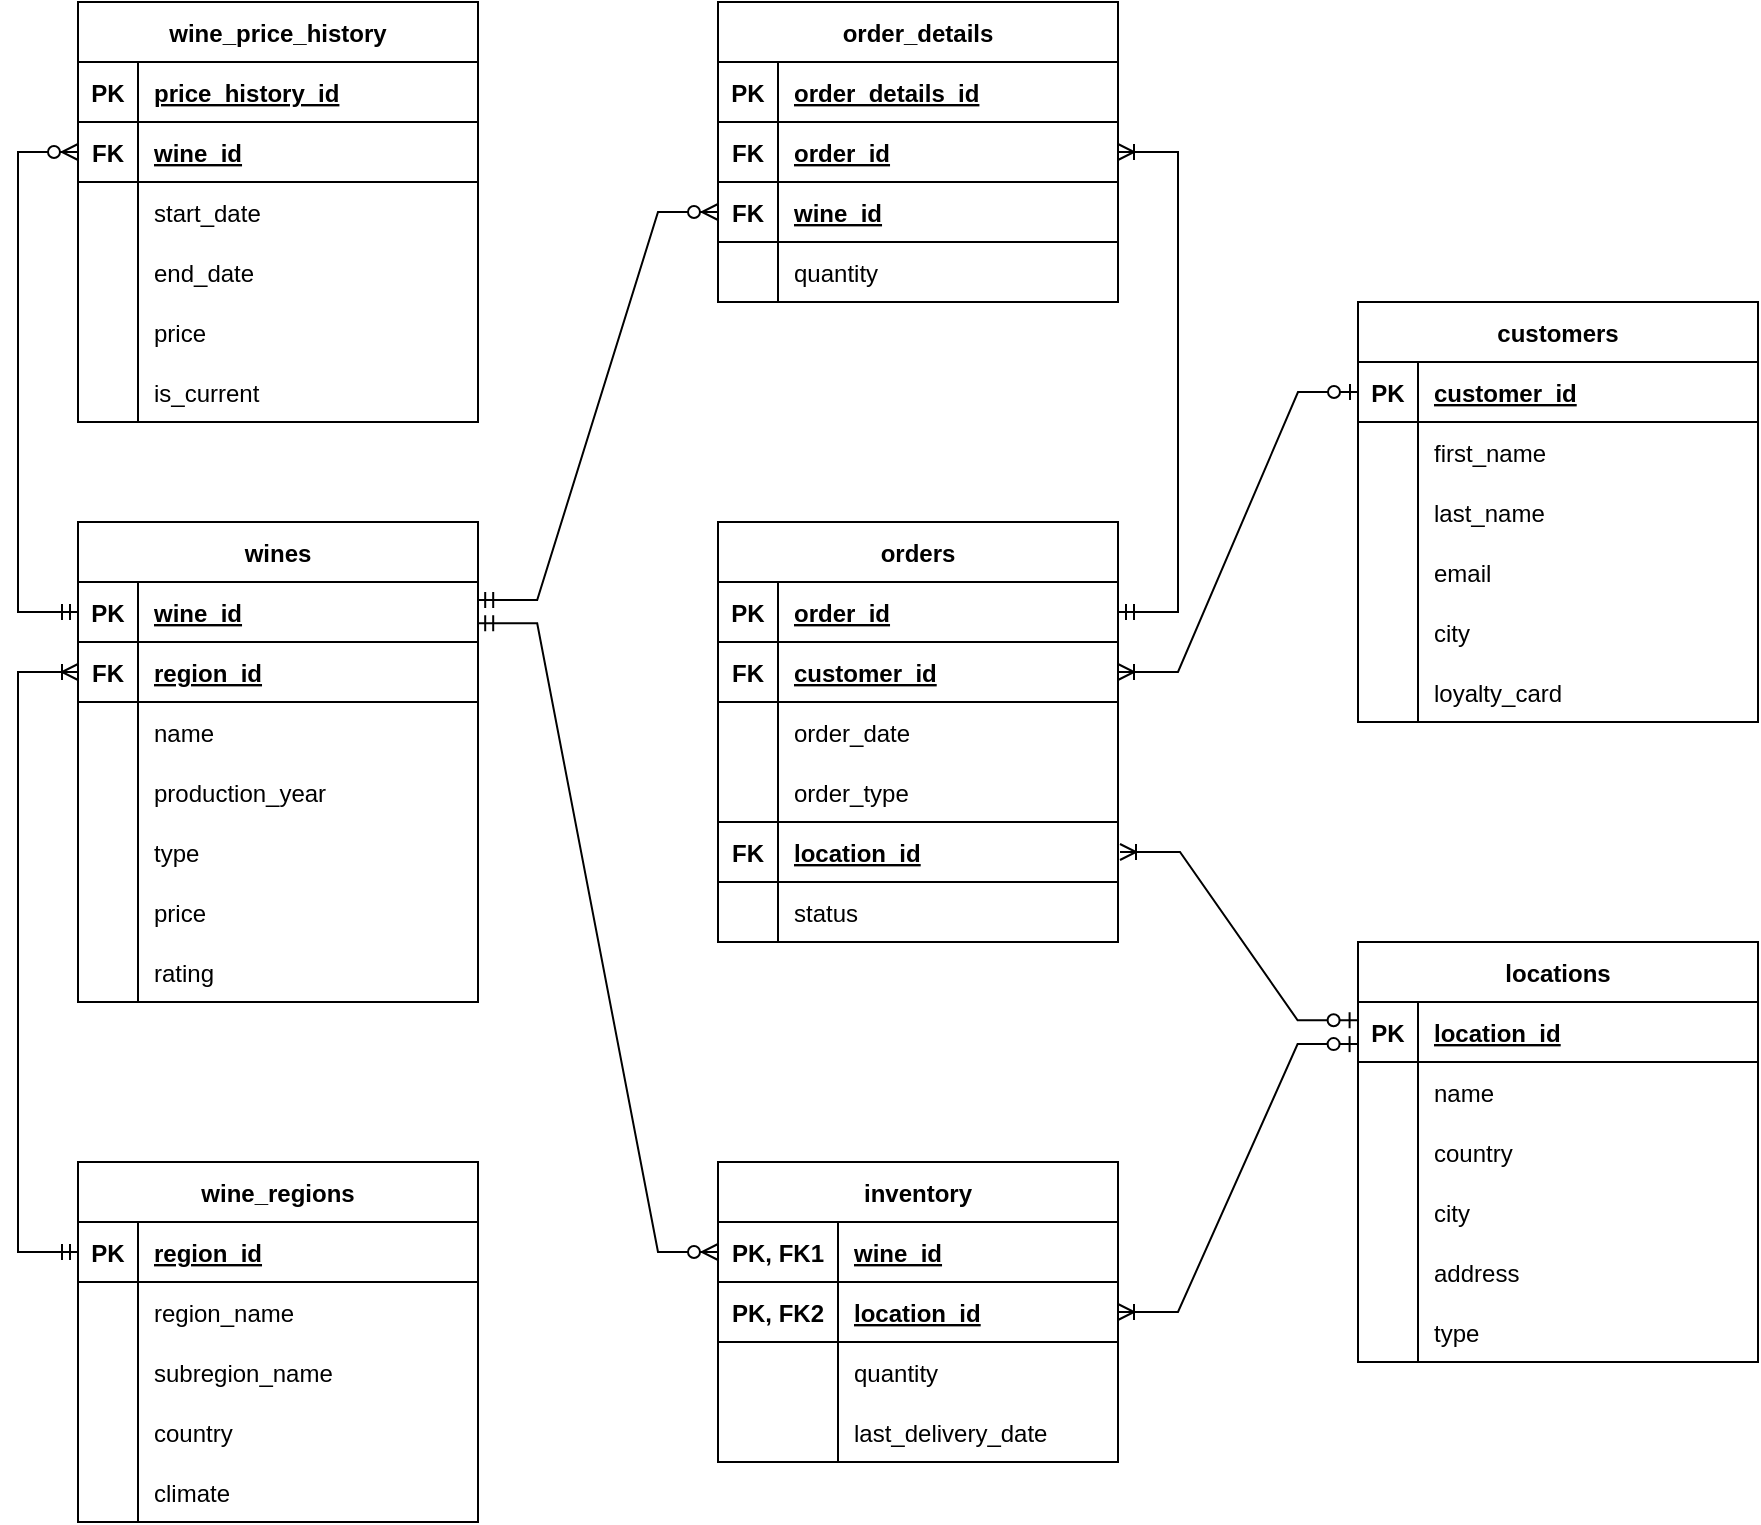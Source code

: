 <mxfile version="26.1.3">
  <diagram name="Страница — 1" id="pAXlVv7NC80rNmYPxTxB">
    <mxGraphModel dx="1898" dy="137" grid="1" gridSize="10" guides="1" tooltips="1" connect="1" arrows="1" fold="1" page="1" pageScale="1" pageWidth="827" pageHeight="1169" math="0" shadow="0">
      <root>
        <mxCell id="0" />
        <mxCell id="1" parent="0" />
        <mxCell id="vg-1Sftb0_hO5RndcMTb-1" value="wine_regions" style="shape=table;startSize=30;container=1;collapsible=1;childLayout=tableLayout;fixedRows=1;rowLines=0;fontStyle=1;align=center;resizeLast=1;" vertex="1" parent="1">
          <mxGeometry x="-1600" y="620" width="200" height="180" as="geometry" />
        </mxCell>
        <mxCell id="vg-1Sftb0_hO5RndcMTb-2" value="" style="shape=tableRow;horizontal=0;startSize=0;swimlaneHead=0;swimlaneBody=0;fillColor=none;collapsible=0;dropTarget=0;points=[[0,0.5],[1,0.5]];portConstraint=eastwest;strokeColor=inherit;top=0;left=0;right=0;bottom=1;" vertex="1" parent="vg-1Sftb0_hO5RndcMTb-1">
          <mxGeometry y="30" width="200" height="30" as="geometry" />
        </mxCell>
        <mxCell id="vg-1Sftb0_hO5RndcMTb-3" value="PK" style="shape=partialRectangle;overflow=hidden;connectable=0;fillColor=none;strokeColor=inherit;top=0;left=0;bottom=0;right=0;fontStyle=1;" vertex="1" parent="vg-1Sftb0_hO5RndcMTb-2">
          <mxGeometry width="30" height="30" as="geometry">
            <mxRectangle width="30" height="30" as="alternateBounds" />
          </mxGeometry>
        </mxCell>
        <mxCell id="vg-1Sftb0_hO5RndcMTb-4" value="region_id" style="shape=partialRectangle;overflow=hidden;connectable=0;fillColor=none;align=left;strokeColor=inherit;top=0;left=0;bottom=0;right=0;spacingLeft=6;fontStyle=5;" vertex="1" parent="vg-1Sftb0_hO5RndcMTb-2">
          <mxGeometry x="30" width="170" height="30" as="geometry">
            <mxRectangle width="170" height="30" as="alternateBounds" />
          </mxGeometry>
        </mxCell>
        <mxCell id="vg-1Sftb0_hO5RndcMTb-5" value="" style="shape=tableRow;horizontal=0;startSize=0;swimlaneHead=0;swimlaneBody=0;fillColor=none;collapsible=0;dropTarget=0;points=[[0,0.5],[1,0.5]];portConstraint=eastwest;strokeColor=inherit;top=0;left=0;right=0;bottom=0;" vertex="1" parent="vg-1Sftb0_hO5RndcMTb-1">
          <mxGeometry y="60" width="200" height="30" as="geometry" />
        </mxCell>
        <mxCell id="vg-1Sftb0_hO5RndcMTb-6" value="" style="shape=partialRectangle;overflow=hidden;connectable=0;fillColor=none;strokeColor=inherit;top=0;left=0;bottom=0;right=0;" vertex="1" parent="vg-1Sftb0_hO5RndcMTb-5">
          <mxGeometry width="30" height="30" as="geometry">
            <mxRectangle width="30" height="30" as="alternateBounds" />
          </mxGeometry>
        </mxCell>
        <mxCell id="vg-1Sftb0_hO5RndcMTb-7" value="region_name" style="shape=partialRectangle;overflow=hidden;connectable=0;fillColor=none;align=left;strokeColor=inherit;top=0;left=0;bottom=0;right=0;spacingLeft=6;" vertex="1" parent="vg-1Sftb0_hO5RndcMTb-5">
          <mxGeometry x="30" width="170" height="30" as="geometry">
            <mxRectangle width="170" height="30" as="alternateBounds" />
          </mxGeometry>
        </mxCell>
        <mxCell id="vg-1Sftb0_hO5RndcMTb-8" value="" style="shape=tableRow;horizontal=0;startSize=0;swimlaneHead=0;swimlaneBody=0;fillColor=none;collapsible=0;dropTarget=0;points=[[0,0.5],[1,0.5]];portConstraint=eastwest;strokeColor=inherit;top=0;left=0;right=0;bottom=0;" vertex="1" parent="vg-1Sftb0_hO5RndcMTb-1">
          <mxGeometry y="90" width="200" height="30" as="geometry" />
        </mxCell>
        <mxCell id="vg-1Sftb0_hO5RndcMTb-9" value="" style="shape=partialRectangle;overflow=hidden;connectable=0;fillColor=none;strokeColor=inherit;top=0;left=0;bottom=0;right=0;" vertex="1" parent="vg-1Sftb0_hO5RndcMTb-8">
          <mxGeometry width="30" height="30" as="geometry">
            <mxRectangle width="30" height="30" as="alternateBounds" />
          </mxGeometry>
        </mxCell>
        <mxCell id="vg-1Sftb0_hO5RndcMTb-10" value="subregion_name" style="shape=partialRectangle;overflow=hidden;connectable=0;fillColor=none;align=left;strokeColor=inherit;top=0;left=0;bottom=0;right=0;spacingLeft=6;" vertex="1" parent="vg-1Sftb0_hO5RndcMTb-8">
          <mxGeometry x="30" width="170" height="30" as="geometry">
            <mxRectangle width="170" height="30" as="alternateBounds" />
          </mxGeometry>
        </mxCell>
        <mxCell id="vg-1Sftb0_hO5RndcMTb-11" value="" style="shape=tableRow;horizontal=0;startSize=0;swimlaneHead=0;swimlaneBody=0;fillColor=none;collapsible=0;dropTarget=0;points=[[0,0.5],[1,0.5]];portConstraint=eastwest;strokeColor=inherit;top=0;left=0;right=0;bottom=0;" vertex="1" parent="vg-1Sftb0_hO5RndcMTb-1">
          <mxGeometry y="120" width="200" height="30" as="geometry" />
        </mxCell>
        <mxCell id="vg-1Sftb0_hO5RndcMTb-12" value="" style="shape=partialRectangle;overflow=hidden;connectable=0;fillColor=none;strokeColor=inherit;top=0;left=0;bottom=0;right=0;" vertex="1" parent="vg-1Sftb0_hO5RndcMTb-11">
          <mxGeometry width="30" height="30" as="geometry">
            <mxRectangle width="30" height="30" as="alternateBounds" />
          </mxGeometry>
        </mxCell>
        <mxCell id="vg-1Sftb0_hO5RndcMTb-13" value="country" style="shape=partialRectangle;overflow=hidden;connectable=0;fillColor=none;align=left;strokeColor=inherit;top=0;left=0;bottom=0;right=0;spacingLeft=6;" vertex="1" parent="vg-1Sftb0_hO5RndcMTb-11">
          <mxGeometry x="30" width="170" height="30" as="geometry">
            <mxRectangle width="170" height="30" as="alternateBounds" />
          </mxGeometry>
        </mxCell>
        <mxCell id="vg-1Sftb0_hO5RndcMTb-14" value="" style="shape=tableRow;horizontal=0;startSize=0;swimlaneHead=0;swimlaneBody=0;fillColor=none;collapsible=0;dropTarget=0;points=[[0,0.5],[1,0.5]];portConstraint=eastwest;strokeColor=inherit;top=0;left=0;right=0;bottom=0;" vertex="1" parent="vg-1Sftb0_hO5RndcMTb-1">
          <mxGeometry y="150" width="200" height="30" as="geometry" />
        </mxCell>
        <mxCell id="vg-1Sftb0_hO5RndcMTb-15" value="" style="shape=partialRectangle;overflow=hidden;connectable=0;fillColor=none;strokeColor=inherit;top=0;left=0;bottom=0;right=0;" vertex="1" parent="vg-1Sftb0_hO5RndcMTb-14">
          <mxGeometry width="30" height="30" as="geometry">
            <mxRectangle width="30" height="30" as="alternateBounds" />
          </mxGeometry>
        </mxCell>
        <mxCell id="vg-1Sftb0_hO5RndcMTb-16" value="climate" style="shape=partialRectangle;overflow=hidden;connectable=0;fillColor=none;align=left;strokeColor=inherit;top=0;left=0;bottom=0;right=0;spacingLeft=6;" vertex="1" parent="vg-1Sftb0_hO5RndcMTb-14">
          <mxGeometry x="30" width="170" height="30" as="geometry">
            <mxRectangle width="170" height="30" as="alternateBounds" />
          </mxGeometry>
        </mxCell>
        <mxCell id="vg-1Sftb0_hO5RndcMTb-17" value="wines" style="shape=table;startSize=30;container=1;collapsible=1;childLayout=tableLayout;fixedRows=1;rowLines=0;fontStyle=1;align=center;resizeLast=1;" vertex="1" parent="1">
          <mxGeometry x="-1600" y="300" width="200" height="240" as="geometry" />
        </mxCell>
        <mxCell id="vg-1Sftb0_hO5RndcMTb-21" value="" style="shape=tableRow;horizontal=0;startSize=0;swimlaneHead=0;swimlaneBody=0;fillColor=none;collapsible=0;dropTarget=0;points=[[0,0.5],[1,0.5]];portConstraint=eastwest;strokeColor=inherit;top=0;left=0;right=0;bottom=1;" vertex="1" parent="vg-1Sftb0_hO5RndcMTb-17">
          <mxGeometry y="30" width="200" height="30" as="geometry" />
        </mxCell>
        <mxCell id="vg-1Sftb0_hO5RndcMTb-22" value="PK" style="shape=partialRectangle;overflow=hidden;connectable=0;fillColor=none;strokeColor=inherit;top=0;left=0;bottom=0;right=0;fontStyle=1;" vertex="1" parent="vg-1Sftb0_hO5RndcMTb-21">
          <mxGeometry width="30" height="30" as="geometry">
            <mxRectangle width="30" height="30" as="alternateBounds" />
          </mxGeometry>
        </mxCell>
        <mxCell id="vg-1Sftb0_hO5RndcMTb-23" value="wine_id" style="shape=partialRectangle;overflow=hidden;connectable=0;fillColor=none;align=left;strokeColor=inherit;top=0;left=0;bottom=0;right=0;spacingLeft=6;fontStyle=5;" vertex="1" parent="vg-1Sftb0_hO5RndcMTb-21">
          <mxGeometry x="30" width="170" height="30" as="geometry">
            <mxRectangle width="170" height="30" as="alternateBounds" />
          </mxGeometry>
        </mxCell>
        <mxCell id="vg-1Sftb0_hO5RndcMTb-18" value="" style="shape=tableRow;horizontal=0;startSize=0;swimlaneHead=0;swimlaneBody=0;fillColor=none;collapsible=0;dropTarget=0;points=[[0,0.5],[1,0.5]];portConstraint=eastwest;strokeColor=inherit;top=0;left=0;right=0;bottom=1;" vertex="1" parent="vg-1Sftb0_hO5RndcMTb-17">
          <mxGeometry y="60" width="200" height="30" as="geometry" />
        </mxCell>
        <mxCell id="vg-1Sftb0_hO5RndcMTb-19" value="FK" style="shape=partialRectangle;overflow=hidden;connectable=0;fillColor=none;strokeColor=inherit;top=0;left=0;bottom=0;right=0;fontStyle=1;" vertex="1" parent="vg-1Sftb0_hO5RndcMTb-18">
          <mxGeometry width="30" height="30" as="geometry">
            <mxRectangle width="30" height="30" as="alternateBounds" />
          </mxGeometry>
        </mxCell>
        <mxCell id="vg-1Sftb0_hO5RndcMTb-20" value="region_id" style="shape=partialRectangle;overflow=hidden;connectable=0;fillColor=none;align=left;strokeColor=inherit;top=0;left=0;bottom=0;right=0;spacingLeft=6;fontStyle=5;" vertex="1" parent="vg-1Sftb0_hO5RndcMTb-18">
          <mxGeometry x="30" width="170" height="30" as="geometry">
            <mxRectangle width="170" height="30" as="alternateBounds" />
          </mxGeometry>
        </mxCell>
        <mxCell id="vg-1Sftb0_hO5RndcMTb-24" value="" style="shape=tableRow;horizontal=0;startSize=0;swimlaneHead=0;swimlaneBody=0;fillColor=none;collapsible=0;dropTarget=0;points=[[0,0.5],[1,0.5]];portConstraint=eastwest;strokeColor=inherit;top=0;left=0;right=0;bottom=0;" vertex="1" parent="vg-1Sftb0_hO5RndcMTb-17">
          <mxGeometry y="90" width="200" height="30" as="geometry" />
        </mxCell>
        <mxCell id="vg-1Sftb0_hO5RndcMTb-25" value="" style="shape=partialRectangle;overflow=hidden;connectable=0;fillColor=none;strokeColor=inherit;top=0;left=0;bottom=0;right=0;" vertex="1" parent="vg-1Sftb0_hO5RndcMTb-24">
          <mxGeometry width="30" height="30" as="geometry">
            <mxRectangle width="30" height="30" as="alternateBounds" />
          </mxGeometry>
        </mxCell>
        <mxCell id="vg-1Sftb0_hO5RndcMTb-26" value="name" style="shape=partialRectangle;overflow=hidden;connectable=0;fillColor=none;align=left;strokeColor=inherit;top=0;left=0;bottom=0;right=0;spacingLeft=6;" vertex="1" parent="vg-1Sftb0_hO5RndcMTb-24">
          <mxGeometry x="30" width="170" height="30" as="geometry">
            <mxRectangle width="170" height="30" as="alternateBounds" />
          </mxGeometry>
        </mxCell>
        <mxCell id="vg-1Sftb0_hO5RndcMTb-27" value="" style="shape=tableRow;horizontal=0;startSize=0;swimlaneHead=0;swimlaneBody=0;fillColor=none;collapsible=0;dropTarget=0;points=[[0,0.5],[1,0.5]];portConstraint=eastwest;strokeColor=inherit;top=0;left=0;right=0;bottom=0;" vertex="1" parent="vg-1Sftb0_hO5RndcMTb-17">
          <mxGeometry y="120" width="200" height="30" as="geometry" />
        </mxCell>
        <mxCell id="vg-1Sftb0_hO5RndcMTb-28" value="" style="shape=partialRectangle;overflow=hidden;connectable=0;fillColor=none;strokeColor=inherit;top=0;left=0;bottom=0;right=0;" vertex="1" parent="vg-1Sftb0_hO5RndcMTb-27">
          <mxGeometry width="30" height="30" as="geometry">
            <mxRectangle width="30" height="30" as="alternateBounds" />
          </mxGeometry>
        </mxCell>
        <mxCell id="vg-1Sftb0_hO5RndcMTb-29" value="production_year" style="shape=partialRectangle;overflow=hidden;connectable=0;fillColor=none;align=left;strokeColor=inherit;top=0;left=0;bottom=0;right=0;spacingLeft=6;" vertex="1" parent="vg-1Sftb0_hO5RndcMTb-27">
          <mxGeometry x="30" width="170" height="30" as="geometry">
            <mxRectangle width="170" height="30" as="alternateBounds" />
          </mxGeometry>
        </mxCell>
        <mxCell id="vg-1Sftb0_hO5RndcMTb-30" value="" style="shape=tableRow;horizontal=0;startSize=0;swimlaneHead=0;swimlaneBody=0;fillColor=none;collapsible=0;dropTarget=0;points=[[0,0.5],[1,0.5]];portConstraint=eastwest;strokeColor=inherit;top=0;left=0;right=0;bottom=0;" vertex="1" parent="vg-1Sftb0_hO5RndcMTb-17">
          <mxGeometry y="150" width="200" height="30" as="geometry" />
        </mxCell>
        <mxCell id="vg-1Sftb0_hO5RndcMTb-31" value="" style="shape=partialRectangle;overflow=hidden;connectable=0;fillColor=none;strokeColor=inherit;top=0;left=0;bottom=0;right=0;" vertex="1" parent="vg-1Sftb0_hO5RndcMTb-30">
          <mxGeometry width="30" height="30" as="geometry">
            <mxRectangle width="30" height="30" as="alternateBounds" />
          </mxGeometry>
        </mxCell>
        <mxCell id="vg-1Sftb0_hO5RndcMTb-32" value="type" style="shape=partialRectangle;overflow=hidden;connectable=0;fillColor=none;align=left;strokeColor=inherit;top=0;left=0;bottom=0;right=0;spacingLeft=6;" vertex="1" parent="vg-1Sftb0_hO5RndcMTb-30">
          <mxGeometry x="30" width="170" height="30" as="geometry">
            <mxRectangle width="170" height="30" as="alternateBounds" />
          </mxGeometry>
        </mxCell>
        <mxCell id="vg-1Sftb0_hO5RndcMTb-33" value="" style="shape=tableRow;horizontal=0;startSize=0;swimlaneHead=0;swimlaneBody=0;fillColor=none;collapsible=0;dropTarget=0;points=[[0,0.5],[1,0.5]];portConstraint=eastwest;strokeColor=inherit;top=0;left=0;right=0;bottom=0;" vertex="1" parent="vg-1Sftb0_hO5RndcMTb-17">
          <mxGeometry y="180" width="200" height="30" as="geometry" />
        </mxCell>
        <mxCell id="vg-1Sftb0_hO5RndcMTb-34" value="" style="shape=partialRectangle;overflow=hidden;connectable=0;fillColor=none;strokeColor=inherit;top=0;left=0;bottom=0;right=0;" vertex="1" parent="vg-1Sftb0_hO5RndcMTb-33">
          <mxGeometry width="30" height="30" as="geometry">
            <mxRectangle width="30" height="30" as="alternateBounds" />
          </mxGeometry>
        </mxCell>
        <mxCell id="vg-1Sftb0_hO5RndcMTb-35" value="price" style="shape=partialRectangle;overflow=hidden;connectable=0;fillColor=none;align=left;strokeColor=inherit;top=0;left=0;bottom=0;right=0;spacingLeft=6;" vertex="1" parent="vg-1Sftb0_hO5RndcMTb-33">
          <mxGeometry x="30" width="170" height="30" as="geometry">
            <mxRectangle width="170" height="30" as="alternateBounds" />
          </mxGeometry>
        </mxCell>
        <mxCell id="vg-1Sftb0_hO5RndcMTb-36" value="" style="shape=tableRow;horizontal=0;startSize=0;swimlaneHead=0;swimlaneBody=0;fillColor=none;collapsible=0;dropTarget=0;points=[[0,0.5],[1,0.5]];portConstraint=eastwest;strokeColor=inherit;top=0;left=0;right=0;bottom=0;" vertex="1" parent="vg-1Sftb0_hO5RndcMTb-17">
          <mxGeometry y="210" width="200" height="30" as="geometry" />
        </mxCell>
        <mxCell id="vg-1Sftb0_hO5RndcMTb-37" value="" style="shape=partialRectangle;overflow=hidden;connectable=0;fillColor=none;strokeColor=inherit;top=0;left=0;bottom=0;right=0;" vertex="1" parent="vg-1Sftb0_hO5RndcMTb-36">
          <mxGeometry width="30" height="30" as="geometry">
            <mxRectangle width="30" height="30" as="alternateBounds" />
          </mxGeometry>
        </mxCell>
        <mxCell id="vg-1Sftb0_hO5RndcMTb-38" value="rating" style="shape=partialRectangle;overflow=hidden;connectable=0;fillColor=none;align=left;strokeColor=inherit;top=0;left=0;bottom=0;right=0;spacingLeft=6;" vertex="1" parent="vg-1Sftb0_hO5RndcMTb-36">
          <mxGeometry x="30" width="170" height="30" as="geometry">
            <mxRectangle width="170" height="30" as="alternateBounds" />
          </mxGeometry>
        </mxCell>
        <mxCell id="vg-1Sftb0_hO5RndcMTb-146" style="edgeStyle=orthogonalEdgeStyle;rounded=0;orthogonalLoop=1;jettySize=auto;html=1;exitX=1;exitY=0.5;exitDx=0;exitDy=0;" edge="1" parent="vg-1Sftb0_hO5RndcMTb-17" source="vg-1Sftb0_hO5RndcMTb-27" target="vg-1Sftb0_hO5RndcMTb-27">
          <mxGeometry relative="1" as="geometry" />
        </mxCell>
        <mxCell id="vg-1Sftb0_hO5RndcMTb-39" value="wine_price_history" style="shape=table;startSize=30;container=1;collapsible=1;childLayout=tableLayout;fixedRows=1;rowLines=0;fontStyle=1;align=center;resizeLast=1;" vertex="1" parent="1">
          <mxGeometry x="-1600" y="40" width="200" height="210" as="geometry" />
        </mxCell>
        <mxCell id="vg-1Sftb0_hO5RndcMTb-43" value="" style="shape=tableRow;horizontal=0;startSize=0;swimlaneHead=0;swimlaneBody=0;fillColor=none;collapsible=0;dropTarget=0;points=[[0,0.5],[1,0.5]];portConstraint=eastwest;strokeColor=inherit;top=0;left=0;right=0;bottom=1;" vertex="1" parent="vg-1Sftb0_hO5RndcMTb-39">
          <mxGeometry y="30" width="200" height="30" as="geometry" />
        </mxCell>
        <mxCell id="vg-1Sftb0_hO5RndcMTb-44" value="PK" style="shape=partialRectangle;overflow=hidden;connectable=0;fillColor=none;strokeColor=inherit;top=0;left=0;bottom=0;right=0;fontStyle=1;" vertex="1" parent="vg-1Sftb0_hO5RndcMTb-43">
          <mxGeometry width="30" height="30" as="geometry">
            <mxRectangle width="30" height="30" as="alternateBounds" />
          </mxGeometry>
        </mxCell>
        <mxCell id="vg-1Sftb0_hO5RndcMTb-45" value="price_history_id" style="shape=partialRectangle;overflow=hidden;connectable=0;fillColor=none;align=left;strokeColor=inherit;top=0;left=0;bottom=0;right=0;spacingLeft=6;fontStyle=5;" vertex="1" parent="vg-1Sftb0_hO5RndcMTb-43">
          <mxGeometry x="30" width="170" height="30" as="geometry">
            <mxRectangle width="170" height="30" as="alternateBounds" />
          </mxGeometry>
        </mxCell>
        <mxCell id="vg-1Sftb0_hO5RndcMTb-40" value="" style="shape=tableRow;horizontal=0;startSize=0;swimlaneHead=0;swimlaneBody=0;fillColor=none;collapsible=0;dropTarget=0;points=[[0,0.5],[1,0.5]];portConstraint=eastwest;strokeColor=inherit;top=0;left=0;right=0;bottom=1;" vertex="1" parent="vg-1Sftb0_hO5RndcMTb-39">
          <mxGeometry y="60" width="200" height="30" as="geometry" />
        </mxCell>
        <mxCell id="vg-1Sftb0_hO5RndcMTb-41" value="FK" style="shape=partialRectangle;overflow=hidden;connectable=0;fillColor=none;strokeColor=inherit;top=0;left=0;bottom=0;right=0;fontStyle=1;" vertex="1" parent="vg-1Sftb0_hO5RndcMTb-40">
          <mxGeometry width="30" height="30" as="geometry">
            <mxRectangle width="30" height="30" as="alternateBounds" />
          </mxGeometry>
        </mxCell>
        <mxCell id="vg-1Sftb0_hO5RndcMTb-42" value="wine_id" style="shape=partialRectangle;overflow=hidden;connectable=0;fillColor=none;align=left;strokeColor=inherit;top=0;left=0;bottom=0;right=0;spacingLeft=6;fontStyle=5;" vertex="1" parent="vg-1Sftb0_hO5RndcMTb-40">
          <mxGeometry x="30" width="170" height="30" as="geometry">
            <mxRectangle width="170" height="30" as="alternateBounds" />
          </mxGeometry>
        </mxCell>
        <mxCell id="vg-1Sftb0_hO5RndcMTb-46" value="" style="shape=tableRow;horizontal=0;startSize=0;swimlaneHead=0;swimlaneBody=0;fillColor=none;collapsible=0;dropTarget=0;points=[[0,0.5],[1,0.5]];portConstraint=eastwest;strokeColor=inherit;top=0;left=0;right=0;bottom=0;" vertex="1" parent="vg-1Sftb0_hO5RndcMTb-39">
          <mxGeometry y="90" width="200" height="30" as="geometry" />
        </mxCell>
        <mxCell id="vg-1Sftb0_hO5RndcMTb-47" value="" style="shape=partialRectangle;overflow=hidden;connectable=0;fillColor=none;strokeColor=inherit;top=0;left=0;bottom=0;right=0;" vertex="1" parent="vg-1Sftb0_hO5RndcMTb-46">
          <mxGeometry width="30" height="30" as="geometry">
            <mxRectangle width="30" height="30" as="alternateBounds" />
          </mxGeometry>
        </mxCell>
        <mxCell id="vg-1Sftb0_hO5RndcMTb-48" value="start_date" style="shape=partialRectangle;overflow=hidden;connectable=0;fillColor=none;align=left;strokeColor=inherit;top=0;left=0;bottom=0;right=0;spacingLeft=6;" vertex="1" parent="vg-1Sftb0_hO5RndcMTb-46">
          <mxGeometry x="30" width="170" height="30" as="geometry">
            <mxRectangle width="170" height="30" as="alternateBounds" />
          </mxGeometry>
        </mxCell>
        <mxCell id="vg-1Sftb0_hO5RndcMTb-49" value="" style="shape=tableRow;horizontal=0;startSize=0;swimlaneHead=0;swimlaneBody=0;fillColor=none;collapsible=0;dropTarget=0;points=[[0,0.5],[1,0.5]];portConstraint=eastwest;strokeColor=inherit;top=0;left=0;right=0;bottom=0;" vertex="1" parent="vg-1Sftb0_hO5RndcMTb-39">
          <mxGeometry y="120" width="200" height="30" as="geometry" />
        </mxCell>
        <mxCell id="vg-1Sftb0_hO5RndcMTb-50" value="" style="shape=partialRectangle;overflow=hidden;connectable=0;fillColor=none;strokeColor=inherit;top=0;left=0;bottom=0;right=0;" vertex="1" parent="vg-1Sftb0_hO5RndcMTb-49">
          <mxGeometry width="30" height="30" as="geometry">
            <mxRectangle width="30" height="30" as="alternateBounds" />
          </mxGeometry>
        </mxCell>
        <mxCell id="vg-1Sftb0_hO5RndcMTb-51" value="end_date" style="shape=partialRectangle;overflow=hidden;connectable=0;fillColor=none;align=left;strokeColor=inherit;top=0;left=0;bottom=0;right=0;spacingLeft=6;" vertex="1" parent="vg-1Sftb0_hO5RndcMTb-49">
          <mxGeometry x="30" width="170" height="30" as="geometry">
            <mxRectangle width="170" height="30" as="alternateBounds" />
          </mxGeometry>
        </mxCell>
        <mxCell id="vg-1Sftb0_hO5RndcMTb-52" value="" style="shape=tableRow;horizontal=0;startSize=0;swimlaneHead=0;swimlaneBody=0;fillColor=none;collapsible=0;dropTarget=0;points=[[0,0.5],[1,0.5]];portConstraint=eastwest;strokeColor=inherit;top=0;left=0;right=0;bottom=0;" vertex="1" parent="vg-1Sftb0_hO5RndcMTb-39">
          <mxGeometry y="150" width="200" height="30" as="geometry" />
        </mxCell>
        <mxCell id="vg-1Sftb0_hO5RndcMTb-53" value="" style="shape=partialRectangle;overflow=hidden;connectable=0;fillColor=none;strokeColor=inherit;top=0;left=0;bottom=0;right=0;" vertex="1" parent="vg-1Sftb0_hO5RndcMTb-52">
          <mxGeometry width="30" height="30" as="geometry">
            <mxRectangle width="30" height="30" as="alternateBounds" />
          </mxGeometry>
        </mxCell>
        <mxCell id="vg-1Sftb0_hO5RndcMTb-54" value="price" style="shape=partialRectangle;overflow=hidden;connectable=0;fillColor=none;align=left;strokeColor=inherit;top=0;left=0;bottom=0;right=0;spacingLeft=6;" vertex="1" parent="vg-1Sftb0_hO5RndcMTb-52">
          <mxGeometry x="30" width="170" height="30" as="geometry">
            <mxRectangle width="170" height="30" as="alternateBounds" />
          </mxGeometry>
        </mxCell>
        <mxCell id="vg-1Sftb0_hO5RndcMTb-55" value="" style="shape=tableRow;horizontal=0;startSize=0;swimlaneHead=0;swimlaneBody=0;fillColor=none;collapsible=0;dropTarget=0;points=[[0,0.5],[1,0.5]];portConstraint=eastwest;strokeColor=inherit;top=0;left=0;right=0;bottom=0;" vertex="1" parent="vg-1Sftb0_hO5RndcMTb-39">
          <mxGeometry y="180" width="200" height="30" as="geometry" />
        </mxCell>
        <mxCell id="vg-1Sftb0_hO5RndcMTb-56" value="" style="shape=partialRectangle;overflow=hidden;connectable=0;fillColor=none;strokeColor=inherit;top=0;left=0;bottom=0;right=0;" vertex="1" parent="vg-1Sftb0_hO5RndcMTb-55">
          <mxGeometry width="30" height="30" as="geometry">
            <mxRectangle width="30" height="30" as="alternateBounds" />
          </mxGeometry>
        </mxCell>
        <mxCell id="vg-1Sftb0_hO5RndcMTb-57" value="is_current" style="shape=partialRectangle;overflow=hidden;connectable=0;fillColor=none;align=left;strokeColor=inherit;top=0;left=0;bottom=0;right=0;spacingLeft=6;" vertex="1" parent="vg-1Sftb0_hO5RndcMTb-55">
          <mxGeometry x="30" width="170" height="30" as="geometry">
            <mxRectangle width="170" height="30" as="alternateBounds" />
          </mxGeometry>
        </mxCell>
        <mxCell id="vg-1Sftb0_hO5RndcMTb-58" value="locations" style="shape=table;startSize=30;container=1;collapsible=1;childLayout=tableLayout;fixedRows=1;rowLines=0;fontStyle=1;align=center;resizeLast=1;" vertex="1" parent="1">
          <mxGeometry x="-960" y="510" width="200" height="210" as="geometry" />
        </mxCell>
        <mxCell id="vg-1Sftb0_hO5RndcMTb-59" value="" style="shape=tableRow;horizontal=0;startSize=0;swimlaneHead=0;swimlaneBody=0;fillColor=none;collapsible=0;dropTarget=0;points=[[0,0.5],[1,0.5]];portConstraint=eastwest;strokeColor=inherit;top=0;left=0;right=0;bottom=1;" vertex="1" parent="vg-1Sftb0_hO5RndcMTb-58">
          <mxGeometry y="30" width="200" height="30" as="geometry" />
        </mxCell>
        <mxCell id="vg-1Sftb0_hO5RndcMTb-60" value="PK" style="shape=partialRectangle;overflow=hidden;connectable=0;fillColor=none;strokeColor=inherit;top=0;left=0;bottom=0;right=0;fontStyle=1;" vertex="1" parent="vg-1Sftb0_hO5RndcMTb-59">
          <mxGeometry width="30" height="30" as="geometry">
            <mxRectangle width="30" height="30" as="alternateBounds" />
          </mxGeometry>
        </mxCell>
        <mxCell id="vg-1Sftb0_hO5RndcMTb-61" value="location_id" style="shape=partialRectangle;overflow=hidden;connectable=0;fillColor=none;align=left;strokeColor=inherit;top=0;left=0;bottom=0;right=0;spacingLeft=6;fontStyle=5;" vertex="1" parent="vg-1Sftb0_hO5RndcMTb-59">
          <mxGeometry x="30" width="170" height="30" as="geometry">
            <mxRectangle width="170" height="30" as="alternateBounds" />
          </mxGeometry>
        </mxCell>
        <mxCell id="vg-1Sftb0_hO5RndcMTb-62" value="" style="shape=tableRow;horizontal=0;startSize=0;swimlaneHead=0;swimlaneBody=0;fillColor=none;collapsible=0;dropTarget=0;points=[[0,0.5],[1,0.5]];portConstraint=eastwest;strokeColor=inherit;top=0;left=0;right=0;bottom=0;" vertex="1" parent="vg-1Sftb0_hO5RndcMTb-58">
          <mxGeometry y="60" width="200" height="30" as="geometry" />
        </mxCell>
        <mxCell id="vg-1Sftb0_hO5RndcMTb-63" value="" style="shape=partialRectangle;overflow=hidden;connectable=0;fillColor=none;strokeColor=inherit;top=0;left=0;bottom=0;right=0;" vertex="1" parent="vg-1Sftb0_hO5RndcMTb-62">
          <mxGeometry width="30" height="30" as="geometry">
            <mxRectangle width="30" height="30" as="alternateBounds" />
          </mxGeometry>
        </mxCell>
        <mxCell id="vg-1Sftb0_hO5RndcMTb-64" value="name" style="shape=partialRectangle;overflow=hidden;connectable=0;fillColor=none;align=left;strokeColor=inherit;top=0;left=0;bottom=0;right=0;spacingLeft=6;" vertex="1" parent="vg-1Sftb0_hO5RndcMTb-62">
          <mxGeometry x="30" width="170" height="30" as="geometry">
            <mxRectangle width="170" height="30" as="alternateBounds" />
          </mxGeometry>
        </mxCell>
        <mxCell id="vg-1Sftb0_hO5RndcMTb-65" value="" style="shape=tableRow;horizontal=0;startSize=0;swimlaneHead=0;swimlaneBody=0;fillColor=none;collapsible=0;dropTarget=0;points=[[0,0.5],[1,0.5]];portConstraint=eastwest;strokeColor=inherit;top=0;left=0;right=0;bottom=0;" vertex="1" parent="vg-1Sftb0_hO5RndcMTb-58">
          <mxGeometry y="90" width="200" height="30" as="geometry" />
        </mxCell>
        <mxCell id="vg-1Sftb0_hO5RndcMTb-66" value="" style="shape=partialRectangle;overflow=hidden;connectable=0;fillColor=none;strokeColor=inherit;top=0;left=0;bottom=0;right=0;" vertex="1" parent="vg-1Sftb0_hO5RndcMTb-65">
          <mxGeometry width="30" height="30" as="geometry">
            <mxRectangle width="30" height="30" as="alternateBounds" />
          </mxGeometry>
        </mxCell>
        <mxCell id="vg-1Sftb0_hO5RndcMTb-67" value="country" style="shape=partialRectangle;overflow=hidden;connectable=0;fillColor=none;align=left;strokeColor=inherit;top=0;left=0;bottom=0;right=0;spacingLeft=6;" vertex="1" parent="vg-1Sftb0_hO5RndcMTb-65">
          <mxGeometry x="30" width="170" height="30" as="geometry">
            <mxRectangle width="170" height="30" as="alternateBounds" />
          </mxGeometry>
        </mxCell>
        <mxCell id="vg-1Sftb0_hO5RndcMTb-68" value="" style="shape=tableRow;horizontal=0;startSize=0;swimlaneHead=0;swimlaneBody=0;fillColor=none;collapsible=0;dropTarget=0;points=[[0,0.5],[1,0.5]];portConstraint=eastwest;strokeColor=inherit;top=0;left=0;right=0;bottom=0;" vertex="1" parent="vg-1Sftb0_hO5RndcMTb-58">
          <mxGeometry y="120" width="200" height="30" as="geometry" />
        </mxCell>
        <mxCell id="vg-1Sftb0_hO5RndcMTb-69" value="" style="shape=partialRectangle;overflow=hidden;connectable=0;fillColor=none;strokeColor=inherit;top=0;left=0;bottom=0;right=0;" vertex="1" parent="vg-1Sftb0_hO5RndcMTb-68">
          <mxGeometry width="30" height="30" as="geometry">
            <mxRectangle width="30" height="30" as="alternateBounds" />
          </mxGeometry>
        </mxCell>
        <mxCell id="vg-1Sftb0_hO5RndcMTb-70" value="city" style="shape=partialRectangle;overflow=hidden;connectable=0;fillColor=none;align=left;strokeColor=inherit;top=0;left=0;bottom=0;right=0;spacingLeft=6;" vertex="1" parent="vg-1Sftb0_hO5RndcMTb-68">
          <mxGeometry x="30" width="170" height="30" as="geometry">
            <mxRectangle width="170" height="30" as="alternateBounds" />
          </mxGeometry>
        </mxCell>
        <mxCell id="vg-1Sftb0_hO5RndcMTb-71" value="" style="shape=tableRow;horizontal=0;startSize=0;swimlaneHead=0;swimlaneBody=0;fillColor=none;collapsible=0;dropTarget=0;points=[[0,0.5],[1,0.5]];portConstraint=eastwest;strokeColor=inherit;top=0;left=0;right=0;bottom=0;" vertex="1" parent="vg-1Sftb0_hO5RndcMTb-58">
          <mxGeometry y="150" width="200" height="30" as="geometry" />
        </mxCell>
        <mxCell id="vg-1Sftb0_hO5RndcMTb-72" value="" style="shape=partialRectangle;overflow=hidden;connectable=0;fillColor=none;strokeColor=inherit;top=0;left=0;bottom=0;right=0;" vertex="1" parent="vg-1Sftb0_hO5RndcMTb-71">
          <mxGeometry width="30" height="30" as="geometry">
            <mxRectangle width="30" height="30" as="alternateBounds" />
          </mxGeometry>
        </mxCell>
        <mxCell id="vg-1Sftb0_hO5RndcMTb-73" value="address" style="shape=partialRectangle;overflow=hidden;connectable=0;fillColor=none;align=left;strokeColor=inherit;top=0;left=0;bottom=0;right=0;spacingLeft=6;" vertex="1" parent="vg-1Sftb0_hO5RndcMTb-71">
          <mxGeometry x="30" width="170" height="30" as="geometry">
            <mxRectangle width="170" height="30" as="alternateBounds" />
          </mxGeometry>
        </mxCell>
        <mxCell id="vg-1Sftb0_hO5RndcMTb-74" value="" style="shape=tableRow;horizontal=0;startSize=0;swimlaneHead=0;swimlaneBody=0;fillColor=none;collapsible=0;dropTarget=0;points=[[0,0.5],[1,0.5]];portConstraint=eastwest;strokeColor=inherit;top=0;left=0;right=0;bottom=0;" vertex="1" parent="vg-1Sftb0_hO5RndcMTb-58">
          <mxGeometry y="180" width="200" height="30" as="geometry" />
        </mxCell>
        <mxCell id="vg-1Sftb0_hO5RndcMTb-75" value="" style="shape=partialRectangle;overflow=hidden;connectable=0;fillColor=none;strokeColor=inherit;top=0;left=0;bottom=0;right=0;" vertex="1" parent="vg-1Sftb0_hO5RndcMTb-74">
          <mxGeometry width="30" height="30" as="geometry">
            <mxRectangle width="30" height="30" as="alternateBounds" />
          </mxGeometry>
        </mxCell>
        <mxCell id="vg-1Sftb0_hO5RndcMTb-76" value="type" style="shape=partialRectangle;overflow=hidden;connectable=0;fillColor=none;align=left;strokeColor=inherit;top=0;left=0;bottom=0;right=0;spacingLeft=6;" vertex="1" parent="vg-1Sftb0_hO5RndcMTb-74">
          <mxGeometry x="30" width="170" height="30" as="geometry">
            <mxRectangle width="170" height="30" as="alternateBounds" />
          </mxGeometry>
        </mxCell>
        <mxCell id="vg-1Sftb0_hO5RndcMTb-77" value="customers" style="shape=table;startSize=30;container=1;collapsible=1;childLayout=tableLayout;fixedRows=1;rowLines=0;fontStyle=1;align=center;resizeLast=1;" vertex="1" parent="1">
          <mxGeometry x="-960" y="190" width="200" height="210" as="geometry" />
        </mxCell>
        <mxCell id="vg-1Sftb0_hO5RndcMTb-78" value="" style="shape=tableRow;horizontal=0;startSize=0;swimlaneHead=0;swimlaneBody=0;fillColor=none;collapsible=0;dropTarget=0;points=[[0,0.5],[1,0.5]];portConstraint=eastwest;strokeColor=inherit;top=0;left=0;right=0;bottom=1;" vertex="1" parent="vg-1Sftb0_hO5RndcMTb-77">
          <mxGeometry y="30" width="200" height="30" as="geometry" />
        </mxCell>
        <mxCell id="vg-1Sftb0_hO5RndcMTb-79" value="PK" style="shape=partialRectangle;overflow=hidden;connectable=0;fillColor=none;strokeColor=inherit;top=0;left=0;bottom=0;right=0;fontStyle=1;" vertex="1" parent="vg-1Sftb0_hO5RndcMTb-78">
          <mxGeometry width="30" height="30" as="geometry">
            <mxRectangle width="30" height="30" as="alternateBounds" />
          </mxGeometry>
        </mxCell>
        <mxCell id="vg-1Sftb0_hO5RndcMTb-80" value="customer_id" style="shape=partialRectangle;overflow=hidden;connectable=0;fillColor=none;align=left;strokeColor=inherit;top=0;left=0;bottom=0;right=0;spacingLeft=6;fontStyle=5;" vertex="1" parent="vg-1Sftb0_hO5RndcMTb-78">
          <mxGeometry x="30" width="170" height="30" as="geometry">
            <mxRectangle width="170" height="30" as="alternateBounds" />
          </mxGeometry>
        </mxCell>
        <mxCell id="vg-1Sftb0_hO5RndcMTb-81" value="" style="shape=tableRow;horizontal=0;startSize=0;swimlaneHead=0;swimlaneBody=0;fillColor=none;collapsible=0;dropTarget=0;points=[[0,0.5],[1,0.5]];portConstraint=eastwest;strokeColor=inherit;top=0;left=0;right=0;bottom=0;" vertex="1" parent="vg-1Sftb0_hO5RndcMTb-77">
          <mxGeometry y="60" width="200" height="30" as="geometry" />
        </mxCell>
        <mxCell id="vg-1Sftb0_hO5RndcMTb-82" value="" style="shape=partialRectangle;overflow=hidden;connectable=0;fillColor=none;strokeColor=inherit;top=0;left=0;bottom=0;right=0;" vertex="1" parent="vg-1Sftb0_hO5RndcMTb-81">
          <mxGeometry width="30" height="30" as="geometry">
            <mxRectangle width="30" height="30" as="alternateBounds" />
          </mxGeometry>
        </mxCell>
        <mxCell id="vg-1Sftb0_hO5RndcMTb-83" value="first_name" style="shape=partialRectangle;overflow=hidden;connectable=0;fillColor=none;align=left;strokeColor=inherit;top=0;left=0;bottom=0;right=0;spacingLeft=6;" vertex="1" parent="vg-1Sftb0_hO5RndcMTb-81">
          <mxGeometry x="30" width="170" height="30" as="geometry">
            <mxRectangle width="170" height="30" as="alternateBounds" />
          </mxGeometry>
        </mxCell>
        <mxCell id="vg-1Sftb0_hO5RndcMTb-84" value="" style="shape=tableRow;horizontal=0;startSize=0;swimlaneHead=0;swimlaneBody=0;fillColor=none;collapsible=0;dropTarget=0;points=[[0,0.5],[1,0.5]];portConstraint=eastwest;strokeColor=inherit;top=0;left=0;right=0;bottom=0;" vertex="1" parent="vg-1Sftb0_hO5RndcMTb-77">
          <mxGeometry y="90" width="200" height="30" as="geometry" />
        </mxCell>
        <mxCell id="vg-1Sftb0_hO5RndcMTb-85" value="" style="shape=partialRectangle;overflow=hidden;connectable=0;fillColor=none;strokeColor=inherit;top=0;left=0;bottom=0;right=0;" vertex="1" parent="vg-1Sftb0_hO5RndcMTb-84">
          <mxGeometry width="30" height="30" as="geometry">
            <mxRectangle width="30" height="30" as="alternateBounds" />
          </mxGeometry>
        </mxCell>
        <mxCell id="vg-1Sftb0_hO5RndcMTb-86" value="last_name" style="shape=partialRectangle;overflow=hidden;connectable=0;fillColor=none;align=left;strokeColor=inherit;top=0;left=0;bottom=0;right=0;spacingLeft=6;" vertex="1" parent="vg-1Sftb0_hO5RndcMTb-84">
          <mxGeometry x="30" width="170" height="30" as="geometry">
            <mxRectangle width="170" height="30" as="alternateBounds" />
          </mxGeometry>
        </mxCell>
        <mxCell id="vg-1Sftb0_hO5RndcMTb-87" value="" style="shape=tableRow;horizontal=0;startSize=0;swimlaneHead=0;swimlaneBody=0;fillColor=none;collapsible=0;dropTarget=0;points=[[0,0.5],[1,0.5]];portConstraint=eastwest;strokeColor=inherit;top=0;left=0;right=0;bottom=0;" vertex="1" parent="vg-1Sftb0_hO5RndcMTb-77">
          <mxGeometry y="120" width="200" height="30" as="geometry" />
        </mxCell>
        <mxCell id="vg-1Sftb0_hO5RndcMTb-88" value="" style="shape=partialRectangle;overflow=hidden;connectable=0;fillColor=none;strokeColor=inherit;top=0;left=0;bottom=0;right=0;" vertex="1" parent="vg-1Sftb0_hO5RndcMTb-87">
          <mxGeometry width="30" height="30" as="geometry">
            <mxRectangle width="30" height="30" as="alternateBounds" />
          </mxGeometry>
        </mxCell>
        <mxCell id="vg-1Sftb0_hO5RndcMTb-89" value="email" style="shape=partialRectangle;overflow=hidden;connectable=0;fillColor=none;align=left;strokeColor=inherit;top=0;left=0;bottom=0;right=0;spacingLeft=6;" vertex="1" parent="vg-1Sftb0_hO5RndcMTb-87">
          <mxGeometry x="30" width="170" height="30" as="geometry">
            <mxRectangle width="170" height="30" as="alternateBounds" />
          </mxGeometry>
        </mxCell>
        <mxCell id="vg-1Sftb0_hO5RndcMTb-90" value="" style="shape=tableRow;horizontal=0;startSize=0;swimlaneHead=0;swimlaneBody=0;fillColor=none;collapsible=0;dropTarget=0;points=[[0,0.5],[1,0.5]];portConstraint=eastwest;strokeColor=inherit;top=0;left=0;right=0;bottom=0;" vertex="1" parent="vg-1Sftb0_hO5RndcMTb-77">
          <mxGeometry y="150" width="200" height="30" as="geometry" />
        </mxCell>
        <mxCell id="vg-1Sftb0_hO5RndcMTb-91" value="" style="shape=partialRectangle;overflow=hidden;connectable=0;fillColor=none;strokeColor=inherit;top=0;left=0;bottom=0;right=0;" vertex="1" parent="vg-1Sftb0_hO5RndcMTb-90">
          <mxGeometry width="30" height="30" as="geometry">
            <mxRectangle width="30" height="30" as="alternateBounds" />
          </mxGeometry>
        </mxCell>
        <mxCell id="vg-1Sftb0_hO5RndcMTb-92" value="city" style="shape=partialRectangle;overflow=hidden;connectable=0;fillColor=none;align=left;strokeColor=inherit;top=0;left=0;bottom=0;right=0;spacingLeft=6;" vertex="1" parent="vg-1Sftb0_hO5RndcMTb-90">
          <mxGeometry x="30" width="170" height="30" as="geometry">
            <mxRectangle width="170" height="30" as="alternateBounds" />
          </mxGeometry>
        </mxCell>
        <mxCell id="vg-1Sftb0_hO5RndcMTb-93" value="" style="shape=tableRow;horizontal=0;startSize=0;swimlaneHead=0;swimlaneBody=0;fillColor=none;collapsible=0;dropTarget=0;points=[[0,0.5],[1,0.5]];portConstraint=eastwest;strokeColor=inherit;top=0;left=0;right=0;bottom=0;" vertex="1" parent="vg-1Sftb0_hO5RndcMTb-77">
          <mxGeometry y="180" width="200" height="30" as="geometry" />
        </mxCell>
        <mxCell id="vg-1Sftb0_hO5RndcMTb-94" value="" style="shape=partialRectangle;overflow=hidden;connectable=0;fillColor=none;strokeColor=inherit;top=0;left=0;bottom=0;right=0;" vertex="1" parent="vg-1Sftb0_hO5RndcMTb-93">
          <mxGeometry width="30" height="30" as="geometry">
            <mxRectangle width="30" height="30" as="alternateBounds" />
          </mxGeometry>
        </mxCell>
        <mxCell id="vg-1Sftb0_hO5RndcMTb-95" value="loyalty_card" style="shape=partialRectangle;overflow=hidden;connectable=0;fillColor=none;align=left;strokeColor=inherit;top=0;left=0;bottom=0;right=0;spacingLeft=6;" vertex="1" parent="vg-1Sftb0_hO5RndcMTb-93">
          <mxGeometry x="30" width="170" height="30" as="geometry">
            <mxRectangle width="170" height="30" as="alternateBounds" />
          </mxGeometry>
        </mxCell>
        <mxCell id="vg-1Sftb0_hO5RndcMTb-96" value="inventory" style="shape=table;startSize=30;container=1;collapsible=1;childLayout=tableLayout;fixedRows=1;rowLines=0;fontStyle=1;align=center;resizeLast=1;" vertex="1" parent="1">
          <mxGeometry x="-1280" y="620" width="200" height="150" as="geometry" />
        </mxCell>
        <mxCell id="vg-1Sftb0_hO5RndcMTb-100" value="" style="shape=tableRow;horizontal=0;startSize=0;swimlaneHead=0;swimlaneBody=0;fillColor=none;collapsible=0;dropTarget=0;points=[[0,0.5],[1,0.5]];portConstraint=eastwest;strokeColor=inherit;top=0;left=0;right=0;bottom=1;" vertex="1" parent="vg-1Sftb0_hO5RndcMTb-96">
          <mxGeometry y="30" width="200" height="30" as="geometry" />
        </mxCell>
        <mxCell id="vg-1Sftb0_hO5RndcMTb-101" value="PK, FK1" style="shape=partialRectangle;overflow=hidden;connectable=0;fillColor=none;strokeColor=inherit;top=0;left=0;bottom=0;right=0;fontStyle=1;" vertex="1" parent="vg-1Sftb0_hO5RndcMTb-100">
          <mxGeometry width="60" height="30" as="geometry">
            <mxRectangle width="60" height="30" as="alternateBounds" />
          </mxGeometry>
        </mxCell>
        <mxCell id="vg-1Sftb0_hO5RndcMTb-102" value="wine_id" style="shape=partialRectangle;overflow=hidden;connectable=0;fillColor=none;align=left;strokeColor=inherit;top=0;left=0;bottom=0;right=0;spacingLeft=6;fontStyle=5;" vertex="1" parent="vg-1Sftb0_hO5RndcMTb-100">
          <mxGeometry x="60" width="140" height="30" as="geometry">
            <mxRectangle width="140" height="30" as="alternateBounds" />
          </mxGeometry>
        </mxCell>
        <mxCell id="vg-1Sftb0_hO5RndcMTb-97" value="" style="shape=tableRow;horizontal=0;startSize=0;swimlaneHead=0;swimlaneBody=0;fillColor=none;collapsible=0;dropTarget=0;points=[[0,0.5],[1,0.5]];portConstraint=eastwest;strokeColor=inherit;top=0;left=0;right=0;bottom=1;" vertex="1" parent="vg-1Sftb0_hO5RndcMTb-96">
          <mxGeometry y="60" width="200" height="30" as="geometry" />
        </mxCell>
        <mxCell id="vg-1Sftb0_hO5RndcMTb-98" value="PK, FK2" style="shape=partialRectangle;overflow=hidden;connectable=0;fillColor=none;strokeColor=inherit;top=0;left=0;bottom=0;right=0;fontStyle=1;" vertex="1" parent="vg-1Sftb0_hO5RndcMTb-97">
          <mxGeometry width="60" height="30" as="geometry">
            <mxRectangle width="60" height="30" as="alternateBounds" />
          </mxGeometry>
        </mxCell>
        <mxCell id="vg-1Sftb0_hO5RndcMTb-99" value="location_id" style="shape=partialRectangle;overflow=hidden;connectable=0;fillColor=none;align=left;strokeColor=inherit;top=0;left=0;bottom=0;right=0;spacingLeft=6;fontStyle=5;" vertex="1" parent="vg-1Sftb0_hO5RndcMTb-97">
          <mxGeometry x="60" width="140" height="30" as="geometry">
            <mxRectangle width="140" height="30" as="alternateBounds" />
          </mxGeometry>
        </mxCell>
        <mxCell id="vg-1Sftb0_hO5RndcMTb-106" value="" style="shape=tableRow;horizontal=0;startSize=0;swimlaneHead=0;swimlaneBody=0;fillColor=none;collapsible=0;dropTarget=0;points=[[0,0.5],[1,0.5]];portConstraint=eastwest;strokeColor=inherit;top=0;left=0;right=0;bottom=0;" vertex="1" parent="vg-1Sftb0_hO5RndcMTb-96">
          <mxGeometry y="90" width="200" height="30" as="geometry" />
        </mxCell>
        <mxCell id="vg-1Sftb0_hO5RndcMTb-107" value="" style="shape=partialRectangle;overflow=hidden;connectable=0;fillColor=none;strokeColor=inherit;top=0;left=0;bottom=0;right=0;" vertex="1" parent="vg-1Sftb0_hO5RndcMTb-106">
          <mxGeometry width="60" height="30" as="geometry">
            <mxRectangle width="60" height="30" as="alternateBounds" />
          </mxGeometry>
        </mxCell>
        <mxCell id="vg-1Sftb0_hO5RndcMTb-108" value="quantity" style="shape=partialRectangle;overflow=hidden;connectable=0;fillColor=none;align=left;strokeColor=inherit;top=0;left=0;bottom=0;right=0;spacingLeft=6;" vertex="1" parent="vg-1Sftb0_hO5RndcMTb-106">
          <mxGeometry x="60" width="140" height="30" as="geometry">
            <mxRectangle width="140" height="30" as="alternateBounds" />
          </mxGeometry>
        </mxCell>
        <mxCell id="vg-1Sftb0_hO5RndcMTb-109" value="" style="shape=tableRow;horizontal=0;startSize=0;swimlaneHead=0;swimlaneBody=0;fillColor=none;collapsible=0;dropTarget=0;points=[[0,0.5],[1,0.5]];portConstraint=eastwest;strokeColor=inherit;top=0;left=0;right=0;bottom=0;" vertex="1" parent="vg-1Sftb0_hO5RndcMTb-96">
          <mxGeometry y="120" width="200" height="30" as="geometry" />
        </mxCell>
        <mxCell id="vg-1Sftb0_hO5RndcMTb-110" value="" style="shape=partialRectangle;overflow=hidden;connectable=0;fillColor=none;strokeColor=inherit;top=0;left=0;bottom=0;right=0;" vertex="1" parent="vg-1Sftb0_hO5RndcMTb-109">
          <mxGeometry width="60" height="30" as="geometry">
            <mxRectangle width="60" height="30" as="alternateBounds" />
          </mxGeometry>
        </mxCell>
        <mxCell id="vg-1Sftb0_hO5RndcMTb-111" value="last_delivery_date" style="shape=partialRectangle;overflow=hidden;connectable=0;fillColor=none;align=left;strokeColor=inherit;top=0;left=0;bottom=0;right=0;spacingLeft=6;" vertex="1" parent="vg-1Sftb0_hO5RndcMTb-109">
          <mxGeometry x="60" width="140" height="30" as="geometry">
            <mxRectangle width="140" height="30" as="alternateBounds" />
          </mxGeometry>
        </mxCell>
        <mxCell id="vg-1Sftb0_hO5RndcMTb-112" value="orders" style="shape=table;startSize=30;container=1;collapsible=1;childLayout=tableLayout;fixedRows=1;rowLines=0;fontStyle=1;align=center;resizeLast=1;" vertex="1" parent="1">
          <mxGeometry x="-1280" y="300" width="200" height="210" as="geometry" />
        </mxCell>
        <mxCell id="vg-1Sftb0_hO5RndcMTb-119" value="" style="shape=tableRow;horizontal=0;startSize=0;swimlaneHead=0;swimlaneBody=0;fillColor=none;collapsible=0;dropTarget=0;points=[[0,0.5],[1,0.5]];portConstraint=eastwest;strokeColor=inherit;top=0;left=0;right=0;bottom=1;" vertex="1" parent="vg-1Sftb0_hO5RndcMTb-112">
          <mxGeometry y="30" width="200" height="30" as="geometry" />
        </mxCell>
        <mxCell id="vg-1Sftb0_hO5RndcMTb-120" value="PK" style="shape=partialRectangle;overflow=hidden;connectable=0;fillColor=none;strokeColor=inherit;top=0;left=0;bottom=0;right=0;fontStyle=1;" vertex="1" parent="vg-1Sftb0_hO5RndcMTb-119">
          <mxGeometry width="30" height="30" as="geometry">
            <mxRectangle width="30" height="30" as="alternateBounds" />
          </mxGeometry>
        </mxCell>
        <mxCell id="vg-1Sftb0_hO5RndcMTb-121" value="order_id" style="shape=partialRectangle;overflow=hidden;connectable=0;fillColor=none;align=left;strokeColor=inherit;top=0;left=0;bottom=0;right=0;spacingLeft=6;fontStyle=5;" vertex="1" parent="vg-1Sftb0_hO5RndcMTb-119">
          <mxGeometry x="30" width="170" height="30" as="geometry">
            <mxRectangle width="170" height="30" as="alternateBounds" />
          </mxGeometry>
        </mxCell>
        <mxCell id="vg-1Sftb0_hO5RndcMTb-116" value="" style="shape=tableRow;horizontal=0;startSize=0;swimlaneHead=0;swimlaneBody=0;fillColor=none;collapsible=0;dropTarget=0;points=[[0,0.5],[1,0.5]];portConstraint=eastwest;strokeColor=inherit;top=0;left=0;right=0;bottom=1;" vertex="1" parent="vg-1Sftb0_hO5RndcMTb-112">
          <mxGeometry y="60" width="200" height="30" as="geometry" />
        </mxCell>
        <mxCell id="vg-1Sftb0_hO5RndcMTb-117" value="FK" style="shape=partialRectangle;overflow=hidden;connectable=0;fillColor=none;strokeColor=inherit;top=0;left=0;bottom=0;right=0;fontStyle=1;" vertex="1" parent="vg-1Sftb0_hO5RndcMTb-116">
          <mxGeometry width="30" height="30" as="geometry">
            <mxRectangle width="30" height="30" as="alternateBounds" />
          </mxGeometry>
        </mxCell>
        <mxCell id="vg-1Sftb0_hO5RndcMTb-118" value="customer_id" style="shape=partialRectangle;overflow=hidden;connectable=0;fillColor=none;align=left;strokeColor=inherit;top=0;left=0;bottom=0;right=0;spacingLeft=6;fontStyle=5;" vertex="1" parent="vg-1Sftb0_hO5RndcMTb-116">
          <mxGeometry x="30" width="170" height="30" as="geometry">
            <mxRectangle width="170" height="30" as="alternateBounds" />
          </mxGeometry>
        </mxCell>
        <mxCell id="vg-1Sftb0_hO5RndcMTb-122" value="" style="shape=tableRow;horizontal=0;startSize=0;swimlaneHead=0;swimlaneBody=0;fillColor=none;collapsible=0;dropTarget=0;points=[[0,0.5],[1,0.5]];portConstraint=eastwest;strokeColor=inherit;top=0;left=0;right=0;bottom=0;" vertex="1" parent="vg-1Sftb0_hO5RndcMTb-112">
          <mxGeometry y="90" width="200" height="30" as="geometry" />
        </mxCell>
        <mxCell id="vg-1Sftb0_hO5RndcMTb-123" value="" style="shape=partialRectangle;overflow=hidden;connectable=0;fillColor=none;strokeColor=inherit;top=0;left=0;bottom=0;right=0;" vertex="1" parent="vg-1Sftb0_hO5RndcMTb-122">
          <mxGeometry width="30" height="30" as="geometry">
            <mxRectangle width="30" height="30" as="alternateBounds" />
          </mxGeometry>
        </mxCell>
        <mxCell id="vg-1Sftb0_hO5RndcMTb-124" value="order_date" style="shape=partialRectangle;overflow=hidden;connectable=0;fillColor=none;align=left;strokeColor=inherit;top=0;left=0;bottom=0;right=0;spacingLeft=6;" vertex="1" parent="vg-1Sftb0_hO5RndcMTb-122">
          <mxGeometry x="30" width="170" height="30" as="geometry">
            <mxRectangle width="170" height="30" as="alternateBounds" />
          </mxGeometry>
        </mxCell>
        <mxCell id="vg-1Sftb0_hO5RndcMTb-125" value="" style="shape=tableRow;horizontal=0;startSize=0;swimlaneHead=0;swimlaneBody=0;fillColor=none;collapsible=0;dropTarget=0;points=[[0,0.5],[1,0.5]];portConstraint=eastwest;strokeColor=inherit;top=0;left=0;right=0;bottom=0;" vertex="1" parent="vg-1Sftb0_hO5RndcMTb-112">
          <mxGeometry y="120" width="200" height="30" as="geometry" />
        </mxCell>
        <mxCell id="vg-1Sftb0_hO5RndcMTb-126" value="" style="shape=partialRectangle;overflow=hidden;connectable=0;fillColor=none;strokeColor=inherit;top=0;left=0;bottom=0;right=0;" vertex="1" parent="vg-1Sftb0_hO5RndcMTb-125">
          <mxGeometry width="30" height="30" as="geometry">
            <mxRectangle width="30" height="30" as="alternateBounds" />
          </mxGeometry>
        </mxCell>
        <mxCell id="vg-1Sftb0_hO5RndcMTb-127" value="order_type" style="shape=partialRectangle;overflow=hidden;connectable=0;fillColor=none;align=left;strokeColor=inherit;top=0;left=0;bottom=0;right=0;spacingLeft=6;" vertex="1" parent="vg-1Sftb0_hO5RndcMTb-125">
          <mxGeometry x="30" width="170" height="30" as="geometry">
            <mxRectangle width="170" height="30" as="alternateBounds" />
          </mxGeometry>
        </mxCell>
        <mxCell id="vg-1Sftb0_hO5RndcMTb-113" value="" style="shape=tableRow;horizontal=0;startSize=0;swimlaneHead=0;swimlaneBody=0;fillColor=none;collapsible=0;dropTarget=0;points=[[0,0.5],[1,0.5]];portConstraint=eastwest;strokeColor=inherit;top=1;left=0;right=0;bottom=1;perimeterSpacing=1;" vertex="1" parent="vg-1Sftb0_hO5RndcMTb-112">
          <mxGeometry y="150" width="200" height="30" as="geometry" />
        </mxCell>
        <mxCell id="vg-1Sftb0_hO5RndcMTb-114" value="FK" style="shape=partialRectangle;overflow=hidden;connectable=0;fillColor=none;strokeColor=inherit;top=0;left=0;bottom=0;right=0;fontStyle=1;" vertex="1" parent="vg-1Sftb0_hO5RndcMTb-113">
          <mxGeometry width="30" height="30" as="geometry">
            <mxRectangle width="30" height="30" as="alternateBounds" />
          </mxGeometry>
        </mxCell>
        <mxCell id="vg-1Sftb0_hO5RndcMTb-115" value="location_id" style="shape=partialRectangle;overflow=hidden;connectable=0;fillColor=none;align=left;strokeColor=inherit;top=0;left=0;bottom=0;right=0;spacingLeft=6;fontStyle=5;" vertex="1" parent="vg-1Sftb0_hO5RndcMTb-113">
          <mxGeometry x="30" width="170" height="30" as="geometry">
            <mxRectangle width="170" height="30" as="alternateBounds" />
          </mxGeometry>
        </mxCell>
        <mxCell id="vg-1Sftb0_hO5RndcMTb-128" value="" style="shape=tableRow;horizontal=0;startSize=0;swimlaneHead=0;swimlaneBody=0;fillColor=none;collapsible=0;dropTarget=0;points=[[0,0.5],[1,0.5]];portConstraint=eastwest;strokeColor=inherit;top=0;left=0;right=0;bottom=0;" vertex="1" parent="vg-1Sftb0_hO5RndcMTb-112">
          <mxGeometry y="180" width="200" height="30" as="geometry" />
        </mxCell>
        <mxCell id="vg-1Sftb0_hO5RndcMTb-129" value="" style="shape=partialRectangle;overflow=hidden;connectable=0;fillColor=none;strokeColor=inherit;top=0;left=0;bottom=0;right=0;" vertex="1" parent="vg-1Sftb0_hO5RndcMTb-128">
          <mxGeometry width="30" height="30" as="geometry">
            <mxRectangle width="30" height="30" as="alternateBounds" />
          </mxGeometry>
        </mxCell>
        <mxCell id="vg-1Sftb0_hO5RndcMTb-130" value="status" style="shape=partialRectangle;overflow=hidden;connectable=0;fillColor=none;align=left;strokeColor=inherit;top=0;left=0;bottom=0;right=0;spacingLeft=6;" vertex="1" parent="vg-1Sftb0_hO5RndcMTb-128">
          <mxGeometry x="30" width="170" height="30" as="geometry">
            <mxRectangle width="170" height="30" as="alternateBounds" />
          </mxGeometry>
        </mxCell>
        <mxCell id="vg-1Sftb0_hO5RndcMTb-131" value="order_details" style="shape=table;startSize=30;container=1;collapsible=1;childLayout=tableLayout;fixedRows=1;rowLines=0;fontStyle=1;align=center;resizeLast=1;" vertex="1" parent="1">
          <mxGeometry x="-1280" y="40" width="200" height="150" as="geometry" />
        </mxCell>
        <mxCell id="vg-1Sftb0_hO5RndcMTb-138" value="" style="shape=tableRow;horizontal=0;startSize=0;swimlaneHead=0;swimlaneBody=0;fillColor=none;collapsible=0;dropTarget=0;points=[[0,0.5],[1,0.5]];portConstraint=eastwest;strokeColor=inherit;top=0;left=0;right=0;bottom=1;" vertex="1" parent="vg-1Sftb0_hO5RndcMTb-131">
          <mxGeometry y="30" width="200" height="30" as="geometry" />
        </mxCell>
        <mxCell id="vg-1Sftb0_hO5RndcMTb-139" value="PK" style="shape=partialRectangle;overflow=hidden;connectable=0;fillColor=none;strokeColor=inherit;top=0;left=0;bottom=0;right=0;fontStyle=1;" vertex="1" parent="vg-1Sftb0_hO5RndcMTb-138">
          <mxGeometry width="30" height="30" as="geometry">
            <mxRectangle width="30" height="30" as="alternateBounds" />
          </mxGeometry>
        </mxCell>
        <mxCell id="vg-1Sftb0_hO5RndcMTb-140" value="order_details_id" style="shape=partialRectangle;overflow=hidden;connectable=0;fillColor=none;align=left;strokeColor=inherit;top=0;left=0;bottom=0;right=0;spacingLeft=6;fontStyle=5;" vertex="1" parent="vg-1Sftb0_hO5RndcMTb-138">
          <mxGeometry x="30" width="170" height="30" as="geometry">
            <mxRectangle width="170" height="30" as="alternateBounds" />
          </mxGeometry>
        </mxCell>
        <mxCell id="vg-1Sftb0_hO5RndcMTb-135" value="" style="shape=tableRow;horizontal=0;startSize=0;swimlaneHead=0;swimlaneBody=0;fillColor=none;collapsible=0;dropTarget=0;points=[[0,0.5],[1,0.5]];portConstraint=eastwest;strokeColor=inherit;top=0;left=0;right=0;bottom=1;" vertex="1" parent="vg-1Sftb0_hO5RndcMTb-131">
          <mxGeometry y="60" width="200" height="30" as="geometry" />
        </mxCell>
        <mxCell id="vg-1Sftb0_hO5RndcMTb-136" value="FK" style="shape=partialRectangle;overflow=hidden;connectable=0;fillColor=none;strokeColor=inherit;top=0;left=0;bottom=0;right=0;fontStyle=1;" vertex="1" parent="vg-1Sftb0_hO5RndcMTb-135">
          <mxGeometry width="30" height="30" as="geometry">
            <mxRectangle width="30" height="30" as="alternateBounds" />
          </mxGeometry>
        </mxCell>
        <mxCell id="vg-1Sftb0_hO5RndcMTb-137" value="order_id" style="shape=partialRectangle;overflow=hidden;connectable=0;fillColor=none;align=left;strokeColor=inherit;top=0;left=0;bottom=0;right=0;spacingLeft=6;fontStyle=5;" vertex="1" parent="vg-1Sftb0_hO5RndcMTb-135">
          <mxGeometry x="30" width="170" height="30" as="geometry">
            <mxRectangle width="170" height="30" as="alternateBounds" />
          </mxGeometry>
        </mxCell>
        <mxCell id="vg-1Sftb0_hO5RndcMTb-132" value="" style="shape=tableRow;horizontal=0;startSize=0;swimlaneHead=0;swimlaneBody=0;fillColor=none;collapsible=0;dropTarget=0;points=[[0,0.5],[1,0.5]];portConstraint=eastwest;strokeColor=inherit;top=0;left=0;right=0;bottom=1;" vertex="1" parent="vg-1Sftb0_hO5RndcMTb-131">
          <mxGeometry y="90" width="200" height="30" as="geometry" />
        </mxCell>
        <mxCell id="vg-1Sftb0_hO5RndcMTb-133" value="FK" style="shape=partialRectangle;overflow=hidden;connectable=0;fillColor=none;strokeColor=inherit;top=0;left=0;bottom=0;right=0;fontStyle=1;" vertex="1" parent="vg-1Sftb0_hO5RndcMTb-132">
          <mxGeometry width="30" height="30" as="geometry">
            <mxRectangle width="30" height="30" as="alternateBounds" />
          </mxGeometry>
        </mxCell>
        <mxCell id="vg-1Sftb0_hO5RndcMTb-134" value="wine_id" style="shape=partialRectangle;overflow=hidden;connectable=0;fillColor=none;align=left;strokeColor=inherit;top=0;left=0;bottom=0;right=0;spacingLeft=6;fontStyle=5;" vertex="1" parent="vg-1Sftb0_hO5RndcMTb-132">
          <mxGeometry x="30" width="170" height="30" as="geometry">
            <mxRectangle width="170" height="30" as="alternateBounds" />
          </mxGeometry>
        </mxCell>
        <mxCell id="vg-1Sftb0_hO5RndcMTb-141" value="" style="shape=tableRow;horizontal=0;startSize=0;swimlaneHead=0;swimlaneBody=0;fillColor=none;collapsible=0;dropTarget=0;points=[[0,0.5],[1,0.5]];portConstraint=eastwest;strokeColor=inherit;top=0;left=0;right=0;bottom=0;" vertex="1" parent="vg-1Sftb0_hO5RndcMTb-131">
          <mxGeometry y="120" width="200" height="30" as="geometry" />
        </mxCell>
        <mxCell id="vg-1Sftb0_hO5RndcMTb-142" value="" style="shape=partialRectangle;overflow=hidden;connectable=0;fillColor=none;strokeColor=inherit;top=0;left=0;bottom=0;right=0;" vertex="1" parent="vg-1Sftb0_hO5RndcMTb-141">
          <mxGeometry width="30" height="30" as="geometry">
            <mxRectangle width="30" height="30" as="alternateBounds" />
          </mxGeometry>
        </mxCell>
        <mxCell id="vg-1Sftb0_hO5RndcMTb-143" value="quantity" style="shape=partialRectangle;overflow=hidden;connectable=0;fillColor=none;align=left;strokeColor=inherit;top=0;left=0;bottom=0;right=0;spacingLeft=6;" vertex="1" parent="vg-1Sftb0_hO5RndcMTb-141">
          <mxGeometry x="30" width="170" height="30" as="geometry">
            <mxRectangle width="170" height="30" as="alternateBounds" />
          </mxGeometry>
        </mxCell>
        <mxCell id="vg-1Sftb0_hO5RndcMTb-152" value="" style="edgeStyle=orthogonalEdgeStyle;fontSize=12;html=1;endArrow=ERzeroToMany;startArrow=ERmandOne;rounded=0;entryX=0;entryY=0.5;entryDx=0;entryDy=0;exitX=0;exitY=0.5;exitDx=0;exitDy=0;" edge="1" parent="1" source="vg-1Sftb0_hO5RndcMTb-21" target="vg-1Sftb0_hO5RndcMTb-40">
          <mxGeometry width="100" height="100" relative="1" as="geometry">
            <mxPoint x="-1720" y="270" as="sourcePoint" />
            <mxPoint x="-1620" y="170" as="targetPoint" />
            <Array as="points">
              <mxPoint x="-1630" y="345" />
              <mxPoint x="-1630" y="115" />
            </Array>
          </mxGeometry>
        </mxCell>
        <mxCell id="vg-1Sftb0_hO5RndcMTb-153" value="" style="edgeStyle=orthogonalEdgeStyle;fontSize=12;html=1;endArrow=ERoneToMany;startArrow=ERmandOne;rounded=0;exitX=0;exitY=0.5;exitDx=0;exitDy=0;entryX=0;entryY=0.5;entryDx=0;entryDy=0;" edge="1" parent="1" source="vg-1Sftb0_hO5RndcMTb-2" target="vg-1Sftb0_hO5RndcMTb-18">
          <mxGeometry width="100" height="100" relative="1" as="geometry">
            <mxPoint x="-1410" y="590" as="sourcePoint" />
            <mxPoint x="-1310" y="490" as="targetPoint" />
            <Array as="points">
              <mxPoint x="-1630" y="665" />
              <mxPoint x="-1630" y="375" />
            </Array>
          </mxGeometry>
        </mxCell>
        <mxCell id="vg-1Sftb0_hO5RndcMTb-154" value="" style="edgeStyle=entityRelationEdgeStyle;fontSize=12;html=1;endArrow=ERzeroToMany;startArrow=ERmandOne;rounded=0;entryX=0;entryY=0.5;entryDx=0;entryDy=0;exitX=0.998;exitY=0.689;exitDx=0;exitDy=0;exitPerimeter=0;" edge="1" parent="1" source="vg-1Sftb0_hO5RndcMTb-21" target="vg-1Sftb0_hO5RndcMTb-100">
          <mxGeometry width="100" height="100" relative="1" as="geometry">
            <mxPoint x="-1380" y="460" as="sourcePoint" />
            <mxPoint x="-1290" y="150" as="targetPoint" />
          </mxGeometry>
        </mxCell>
        <mxCell id="vg-1Sftb0_hO5RndcMTb-155" value="" style="edgeStyle=entityRelationEdgeStyle;fontSize=12;html=1;endArrow=ERzeroToMany;startArrow=ERmandOne;rounded=0;entryX=0;entryY=0.5;entryDx=0;entryDy=0;exitX=0.998;exitY=0.302;exitDx=0;exitDy=0;exitPerimeter=0;" edge="1" parent="1" source="vg-1Sftb0_hO5RndcMTb-21" target="vg-1Sftb0_hO5RndcMTb-132">
          <mxGeometry width="100" height="100" relative="1" as="geometry">
            <mxPoint x="-1400" y="353" as="sourcePoint" />
            <mxPoint x="-1287" y="390" as="targetPoint" />
            <Array as="points">
              <mxPoint x="-1317" y="380" />
              <mxPoint x="-1317" y="360" />
              <mxPoint x="-1317" y="370" />
            </Array>
          </mxGeometry>
        </mxCell>
        <mxCell id="vg-1Sftb0_hO5RndcMTb-156" value="" style="edgeStyle=entityRelationEdgeStyle;fontSize=12;html=1;endArrow=ERoneToMany;startArrow=ERzeroToOne;rounded=0;entryX=1;entryY=0.5;entryDx=0;entryDy=0;exitX=-0.001;exitY=0.702;exitDx=0;exitDy=0;exitPerimeter=0;" edge="1" parent="1" source="vg-1Sftb0_hO5RndcMTb-59" target="vg-1Sftb0_hO5RndcMTb-97">
          <mxGeometry width="100" height="100" relative="1" as="geometry">
            <mxPoint x="-1070" y="560" as="sourcePoint" />
            <mxPoint x="-827" y="70" as="targetPoint" />
          </mxGeometry>
        </mxCell>
        <mxCell id="vg-1Sftb0_hO5RndcMTb-157" value="" style="edgeStyle=entityRelationEdgeStyle;fontSize=12;html=1;endArrow=ERoneToMany;startArrow=ERzeroToOne;rounded=0;entryX=1;entryY=0.5;entryDx=0;entryDy=0;exitX=-0.001;exitY=0.304;exitDx=0;exitDy=0;exitPerimeter=0;" edge="1" parent="1" source="vg-1Sftb0_hO5RndcMTb-59" target="vg-1Sftb0_hO5RndcMTb-113">
          <mxGeometry width="100" height="100" relative="1" as="geometry">
            <mxPoint x="-1090" y="590" as="sourcePoint" />
            <mxPoint x="-990" y="490" as="targetPoint" />
          </mxGeometry>
        </mxCell>
        <mxCell id="vg-1Sftb0_hO5RndcMTb-158" value="" style="edgeStyle=entityRelationEdgeStyle;fontSize=12;html=1;endArrow=ERoneToMany;startArrow=ERzeroToOne;rounded=0;exitX=0;exitY=0.5;exitDx=0;exitDy=0;entryX=1;entryY=0.5;entryDx=0;entryDy=0;" edge="1" parent="1" source="vg-1Sftb0_hO5RndcMTb-78" target="vg-1Sftb0_hO5RndcMTb-116">
          <mxGeometry width="100" height="100" relative="1" as="geometry">
            <mxPoint x="-1410" y="410" as="sourcePoint" />
            <mxPoint x="-1310" y="310" as="targetPoint" />
          </mxGeometry>
        </mxCell>
        <mxCell id="vg-1Sftb0_hO5RndcMTb-159" value="" style="edgeStyle=entityRelationEdgeStyle;fontSize=12;html=1;endArrow=ERoneToMany;startArrow=ERmandOne;rounded=0;exitX=1;exitY=0.5;exitDx=0;exitDy=0;entryX=1;entryY=0.5;entryDx=0;entryDy=0;" edge="1" parent="1" source="vg-1Sftb0_hO5RndcMTb-119" target="vg-1Sftb0_hO5RndcMTb-135">
          <mxGeometry width="100" height="100" relative="1" as="geometry">
            <mxPoint x="-1020" y="165" as="sourcePoint" />
            <mxPoint x="-920" y="65" as="targetPoint" />
          </mxGeometry>
        </mxCell>
      </root>
    </mxGraphModel>
  </diagram>
</mxfile>
